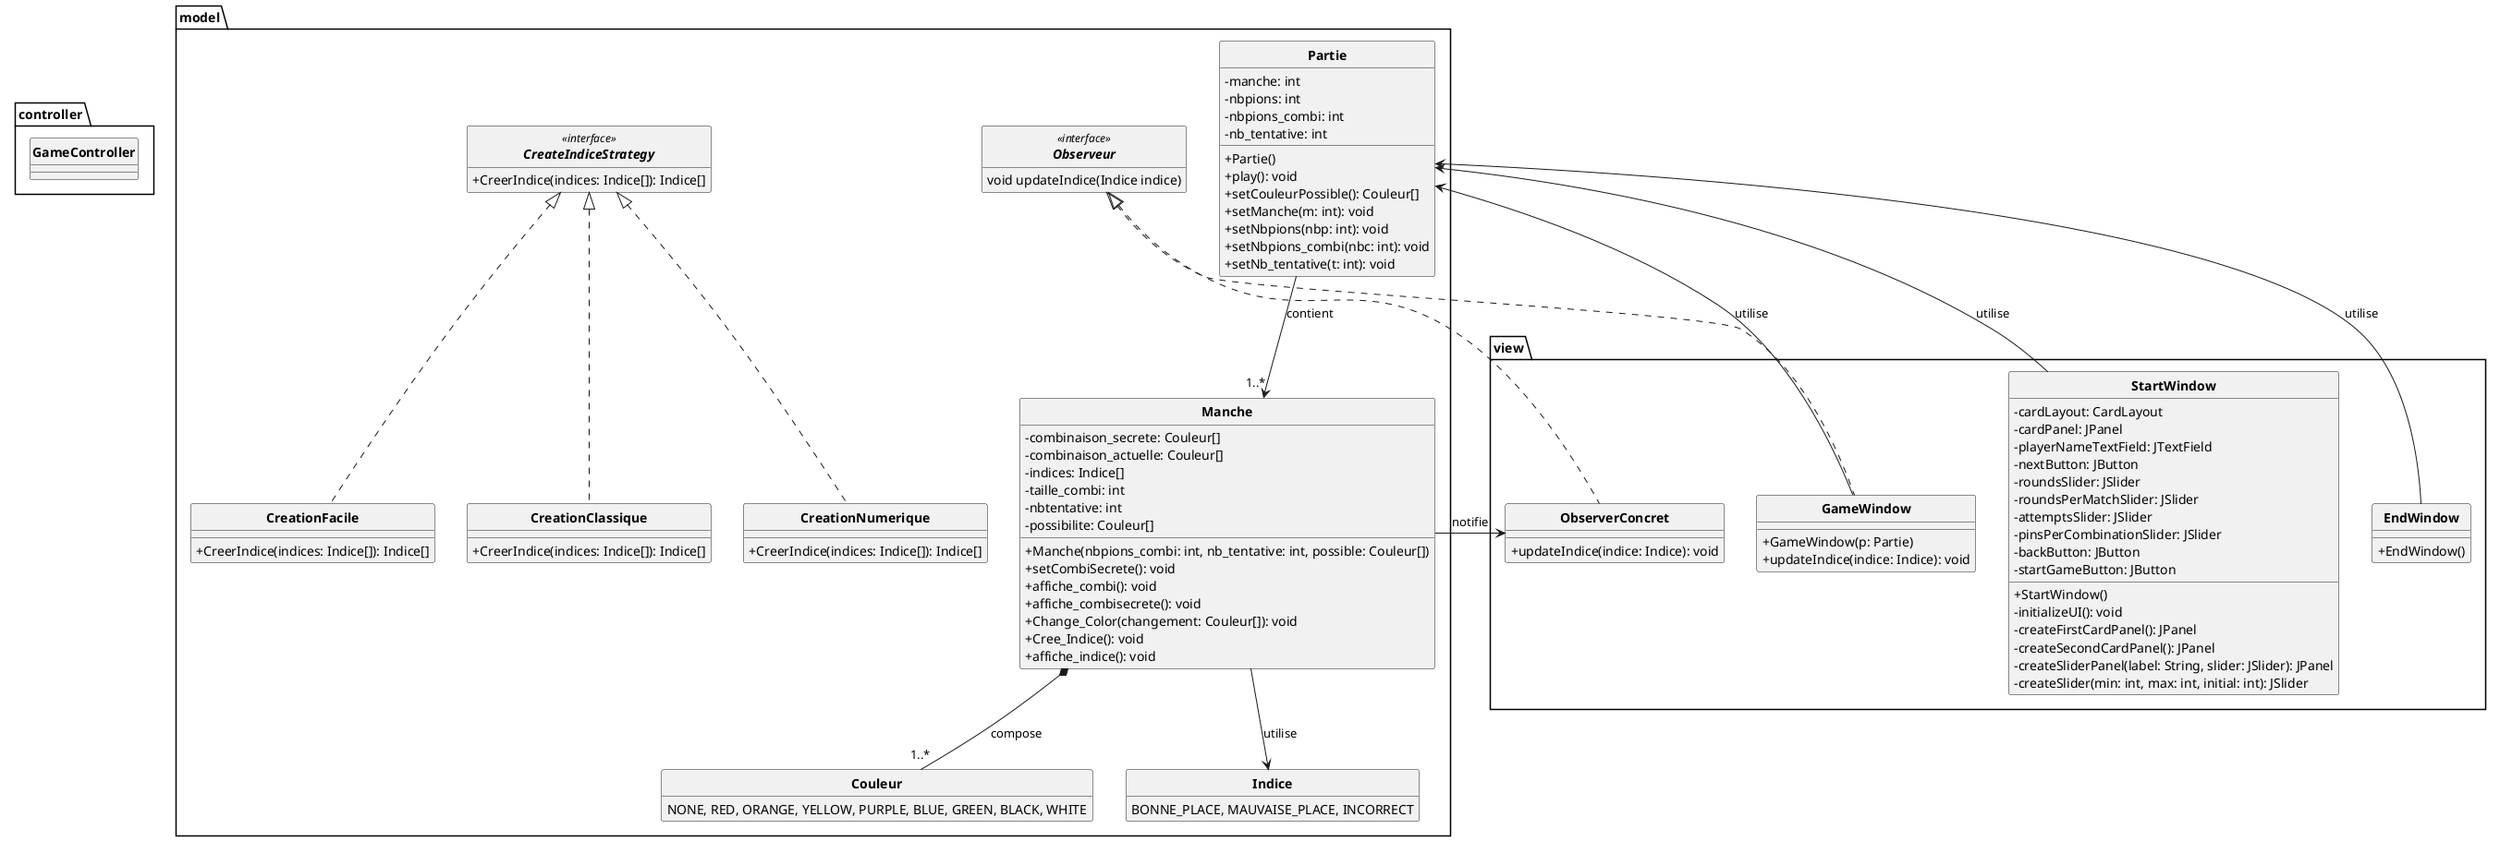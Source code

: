 @startuml
'https://plantuml.com/class-diagram

skinparam style strictuml
skinparam classAttributeIconSize 0
skinparam classFontStyle Bold
hide enum methods
hide interface attributes

package controller
{
    class GameController{}
}

package model
{
    class Partie
    {
        - manche: int
        - nbpions: int
        - nbpions_combi: int
        - nb_tentative: int

        + Partie()
        + play(): void
        + setCouleurPossible(): Couleur[]
        + setManche(m: int): void
        + setNbpions(nbp: int): void
        + setNbpions_combi(nbc: int): void
        + setNb_tentative(t: int): void
    }

    class Manche
    {
        - combinaison_secrete: Couleur[]
        - combinaison_actuelle: Couleur[]
        - indices: Indice[]
        - taille_combi: int
        - nbtentative: int
        - possibilite: Couleur[]

        + Manche(nbpions_combi: int, nb_tentative: int, possible: Couleur[])
        + setCombiSecrete(): void
        + affiche_combi(): void
        + affiche_combisecrete(): void
        + Change_Color(changement: Couleur[]): void
        + Cree_Indice(): void
        + affiche_indice(): void
    }

    enum Couleur
    {
        NONE, RED, ORANGE, YELLOW, PURPLE, BLUE, GREEN, BLACK, WHITE
    }

    enum Indice
    {
        BONNE_PLACE, MAUVAISE_PLACE, INCORRECT
    }

    interface CreateIndiceStrategy <<interface>>
    {
        + CreerIndice(indices: Indice[]): Indice[]
    }

    class CreationFacile implements CreateIndiceStrategy
    {
        + CreerIndice(indices: Indice[]): Indice[]
    }

    class CreationClassique implements CreateIndiceStrategy
    {
        + CreerIndice(indices: Indice[]): Indice[]
    }

    class CreationNumerique implements CreateIndiceStrategy
    {
        + CreerIndice(indices: Indice[]): Indice[]
    }

    interface Observeur <<interface>>
    {
        void updateIndice(Indice indice)
    }

}

package view
{
    class StartWindow
    {
        - cardLayout: CardLayout
        - cardPanel: JPanel
        - playerNameTextField: JTextField
        - nextButton: JButton
        - roundsSlider: JSlider
        - roundsPerMatchSlider: JSlider
        - attemptsSlider: JSlider
        - pinsPerCombinationSlider: JSlider
        - backButton: JButton
        - startGameButton: JButton

        + StartWindow()
        - initializeUI(): void
        - createFirstCardPanel(): JPanel
        - createSecondCardPanel(): JPanel
        - createSliderPanel(label: String, slider: JSlider): JPanel
        - createSlider(min: int, max: int, initial: int): JSlider
    }

    class ObserverConcret implements model.Observeur
    {
        + updateIndice(indice: Indice): void
    }

    class GameWindow implements model.Observeur
    {
        + GameWindow(p: Partie)
        + updateIndice(indice: Indice): void
    }

    class EndWindow
    {
        + EndWindow()
    }
}

model.Partie --> "1..*" model.Manche : contient
model.Manche *-- "1..*" model.Couleur : compose
model.Manche --> model.Indice : utilise
model.Manche --> view.ObserverConcret : notifie
view.StartWindow --> model.Partie : utilise
view.GameWindow --> model.Partie : utilise
view.EndWindow --> model.Partie : utilise
@enduml